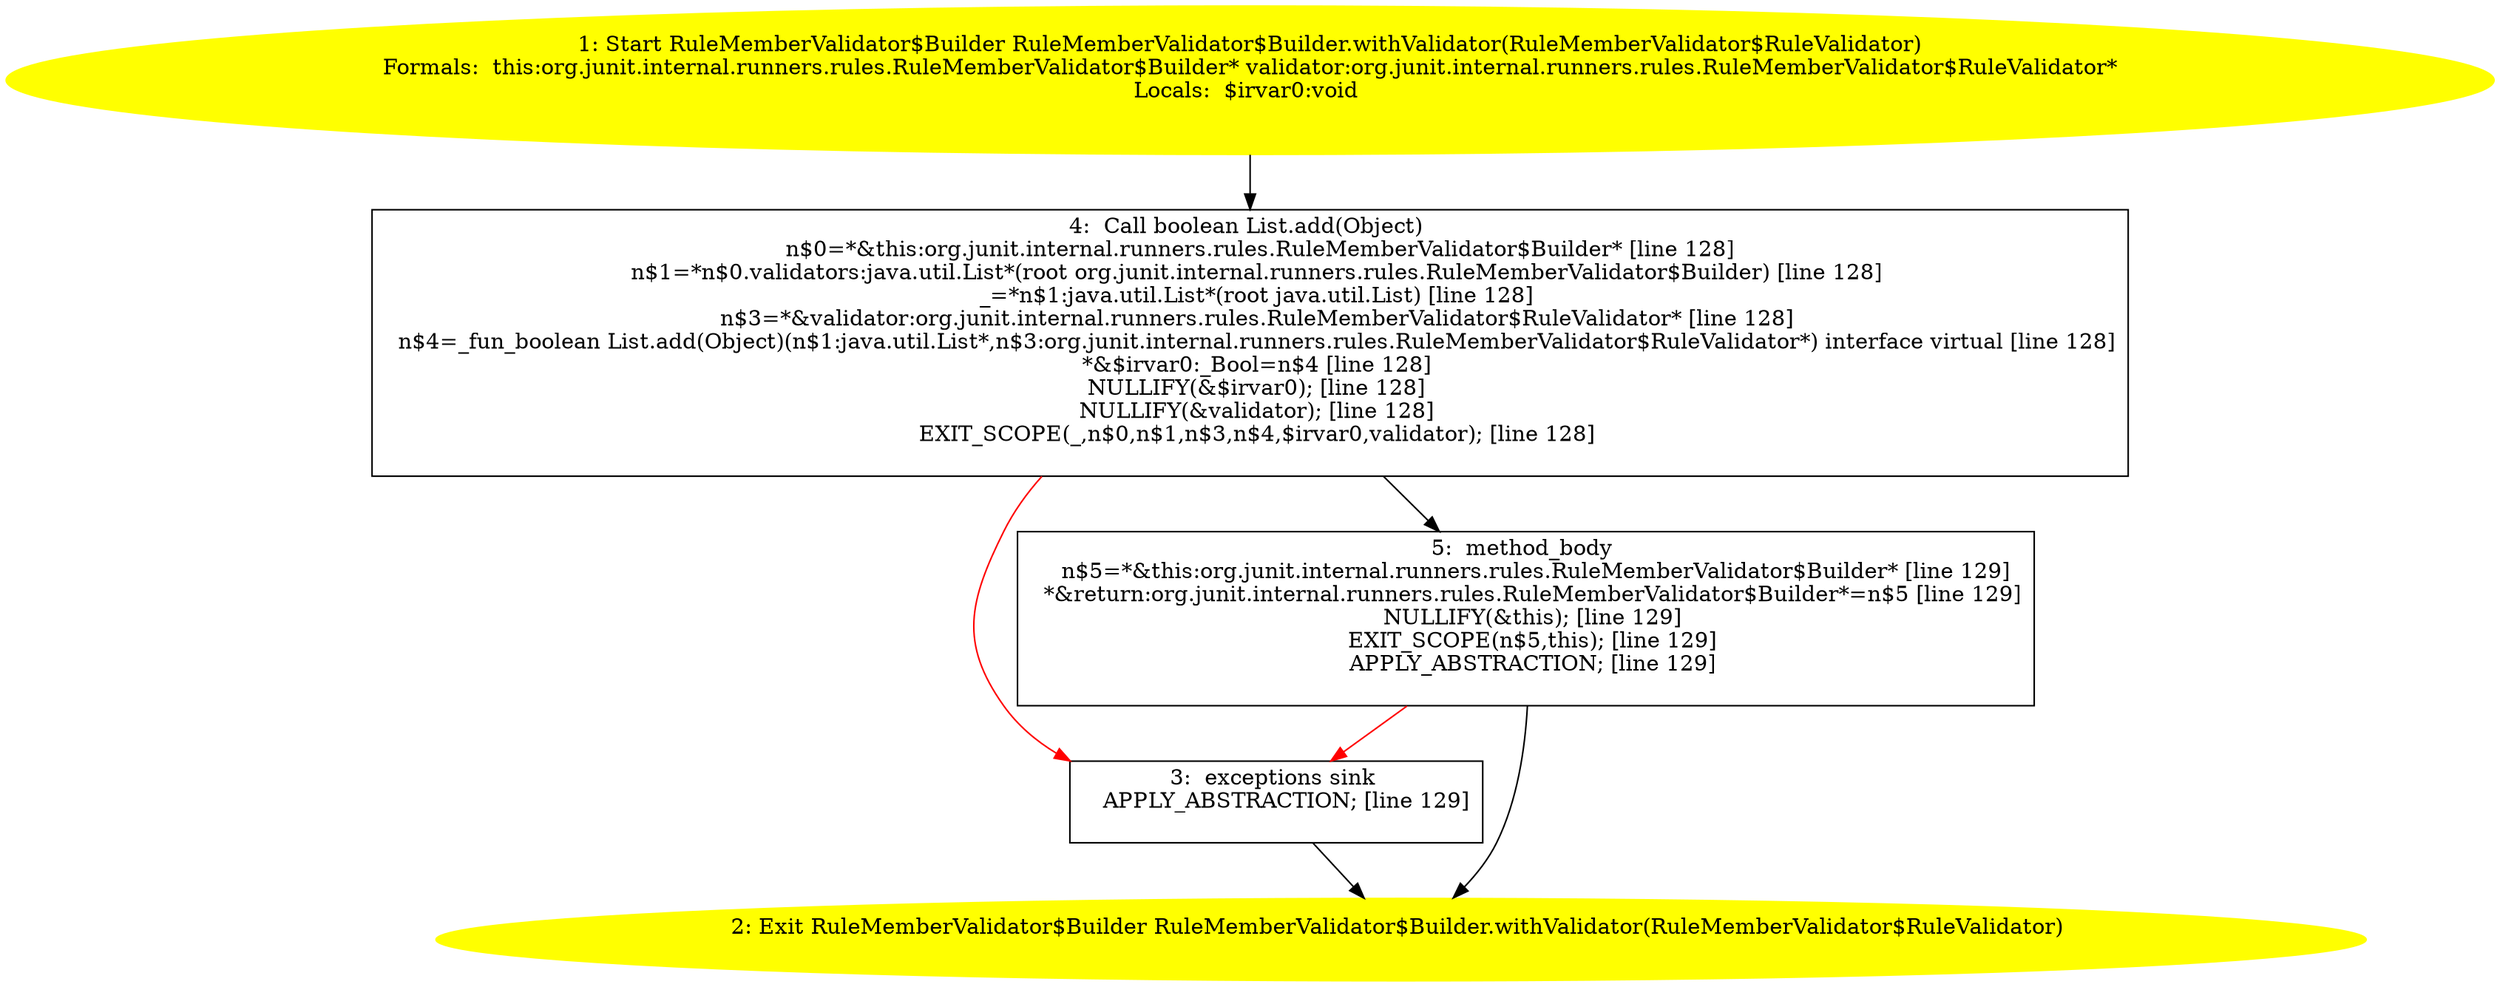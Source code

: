/* @generated */
digraph cfg {
"org.junit.internal.runners.rules.RuleMemberValidator$Builder.withValidator(org.junit.internal.runner.1bd1df9a618ed18f23d356912097f58a_1" [label="1: Start RuleMemberValidator$Builder RuleMemberValidator$Builder.withValidator(RuleMemberValidator$RuleValidator)\nFormals:  this:org.junit.internal.runners.rules.RuleMemberValidator$Builder* validator:org.junit.internal.runners.rules.RuleMemberValidator$RuleValidator*\nLocals:  $irvar0:void \n  " color=yellow style=filled]
	

	 "org.junit.internal.runners.rules.RuleMemberValidator$Builder.withValidator(org.junit.internal.runner.1bd1df9a618ed18f23d356912097f58a_1" -> "org.junit.internal.runners.rules.RuleMemberValidator$Builder.withValidator(org.junit.internal.runner.1bd1df9a618ed18f23d356912097f58a_4" ;
"org.junit.internal.runners.rules.RuleMemberValidator$Builder.withValidator(org.junit.internal.runner.1bd1df9a618ed18f23d356912097f58a_2" [label="2: Exit RuleMemberValidator$Builder RuleMemberValidator$Builder.withValidator(RuleMemberValidator$RuleValidator) \n  " color=yellow style=filled]
	

"org.junit.internal.runners.rules.RuleMemberValidator$Builder.withValidator(org.junit.internal.runner.1bd1df9a618ed18f23d356912097f58a_3" [label="3:  exceptions sink \n   APPLY_ABSTRACTION; [line 129]\n " shape="box"]
	

	 "org.junit.internal.runners.rules.RuleMemberValidator$Builder.withValidator(org.junit.internal.runner.1bd1df9a618ed18f23d356912097f58a_3" -> "org.junit.internal.runners.rules.RuleMemberValidator$Builder.withValidator(org.junit.internal.runner.1bd1df9a618ed18f23d356912097f58a_2" ;
"org.junit.internal.runners.rules.RuleMemberValidator$Builder.withValidator(org.junit.internal.runner.1bd1df9a618ed18f23d356912097f58a_4" [label="4:  Call boolean List.add(Object) \n   n$0=*&this:org.junit.internal.runners.rules.RuleMemberValidator$Builder* [line 128]\n  n$1=*n$0.validators:java.util.List*(root org.junit.internal.runners.rules.RuleMemberValidator$Builder) [line 128]\n  _=*n$1:java.util.List*(root java.util.List) [line 128]\n  n$3=*&validator:org.junit.internal.runners.rules.RuleMemberValidator$RuleValidator* [line 128]\n  n$4=_fun_boolean List.add(Object)(n$1:java.util.List*,n$3:org.junit.internal.runners.rules.RuleMemberValidator$RuleValidator*) interface virtual [line 128]\n  *&$irvar0:_Bool=n$4 [line 128]\n  NULLIFY(&$irvar0); [line 128]\n  NULLIFY(&validator); [line 128]\n  EXIT_SCOPE(_,n$0,n$1,n$3,n$4,$irvar0,validator); [line 128]\n " shape="box"]
	

	 "org.junit.internal.runners.rules.RuleMemberValidator$Builder.withValidator(org.junit.internal.runner.1bd1df9a618ed18f23d356912097f58a_4" -> "org.junit.internal.runners.rules.RuleMemberValidator$Builder.withValidator(org.junit.internal.runner.1bd1df9a618ed18f23d356912097f58a_5" ;
	 "org.junit.internal.runners.rules.RuleMemberValidator$Builder.withValidator(org.junit.internal.runner.1bd1df9a618ed18f23d356912097f58a_4" -> "org.junit.internal.runners.rules.RuleMemberValidator$Builder.withValidator(org.junit.internal.runner.1bd1df9a618ed18f23d356912097f58a_3" [color="red" ];
"org.junit.internal.runners.rules.RuleMemberValidator$Builder.withValidator(org.junit.internal.runner.1bd1df9a618ed18f23d356912097f58a_5" [label="5:  method_body \n   n$5=*&this:org.junit.internal.runners.rules.RuleMemberValidator$Builder* [line 129]\n  *&return:org.junit.internal.runners.rules.RuleMemberValidator$Builder*=n$5 [line 129]\n  NULLIFY(&this); [line 129]\n  EXIT_SCOPE(n$5,this); [line 129]\n  APPLY_ABSTRACTION; [line 129]\n " shape="box"]
	

	 "org.junit.internal.runners.rules.RuleMemberValidator$Builder.withValidator(org.junit.internal.runner.1bd1df9a618ed18f23d356912097f58a_5" -> "org.junit.internal.runners.rules.RuleMemberValidator$Builder.withValidator(org.junit.internal.runner.1bd1df9a618ed18f23d356912097f58a_2" ;
	 "org.junit.internal.runners.rules.RuleMemberValidator$Builder.withValidator(org.junit.internal.runner.1bd1df9a618ed18f23d356912097f58a_5" -> "org.junit.internal.runners.rules.RuleMemberValidator$Builder.withValidator(org.junit.internal.runner.1bd1df9a618ed18f23d356912097f58a_3" [color="red" ];
}

